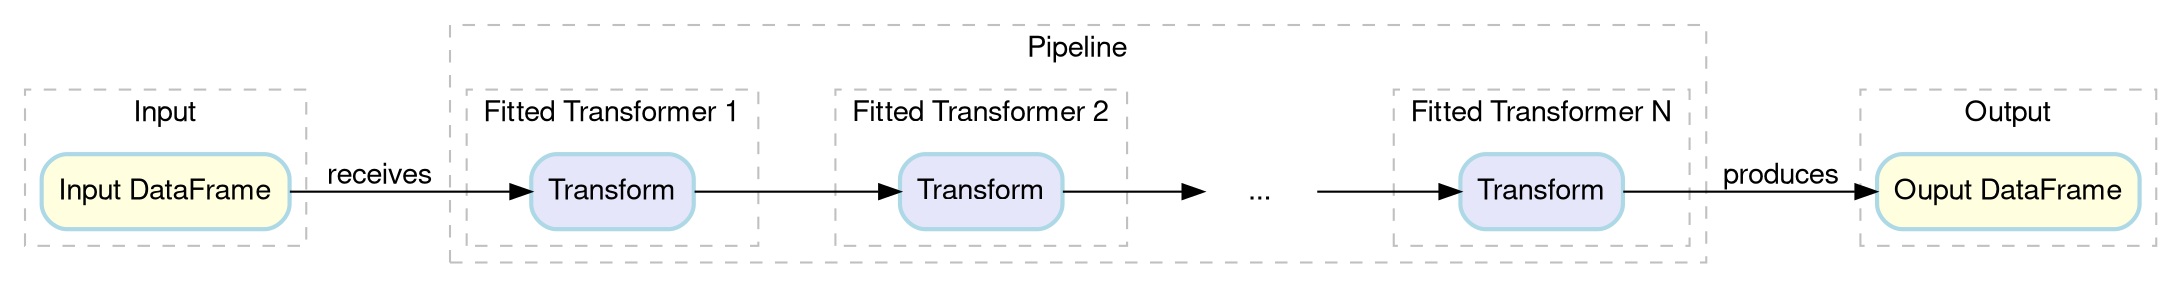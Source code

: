 digraph PipelineArchitecture {
    fontname = "Helvetica,Arial,sans-serif";
    layout = dot;
    rankdir = LR;

    // Global node style (overridden where necessary)
    node [
    fontname = "Helvetica,Arial,sans-serif",
    shape = box,
    style = "filled,rounded",
    color = "lightblue",
    penwidth = 2
    ];
    edge [
    fontname = "Helvetica,Arial,sans-serif",
    color = "black"
    ];

    subgraph cluster_input {
    label = "Input";
    style = "dashed";
    color = "gray";
    df_in [label = "Input DataFrame", fillcolor = "lightyellow", shape = box, style = "filled,rounded"];
    }

    subgraph cluster_pipeline {
    label = "Pipeline";
    style = "dashed";
    color = "gray";

    // Transformer 1
        subgraph cluster_t1 {
    label = "Fitted Transformer 1";
    style = "dashed";
    color = "gray";
    t1_transform [label = "Transform", fillcolor = "lavender"];
    }

    // Transformer 2
    subgraph cluster_t2 {
    label = "Fitted Transformer 2";
    style = "dashed";
    color = "gray";
    t2_transform [label = "Transform", fillcolor = "lavender"];
    }

    // Ellipsis for intermediate transformers
        dots [label = "...", shape = "plaintext", fillcolor = "white"];

    // Transformer N
    subgraph cluster_tn {
    label = "Fitted Transformer N";
    style = "dashed";
    color = "gray";
    tn_transform [label = "Transform", fillcolor = "lavender"];
    }

    df_in -> t1_transform [label = "receives"];
    t1_transform -> t2_transform;
    t2_transform -> dots;
    dots -> tn_transform;
    }

    subgraph cluster_output {
    label = "Output";
    style = "dashed";
    color = "gray";
    df_out [label = "Ouput DataFrame", fillcolor = "lightyellow", shape = box, style = "filled,rounded"];
    }

    tn_transform -> df_out [label = "produces"];
}

